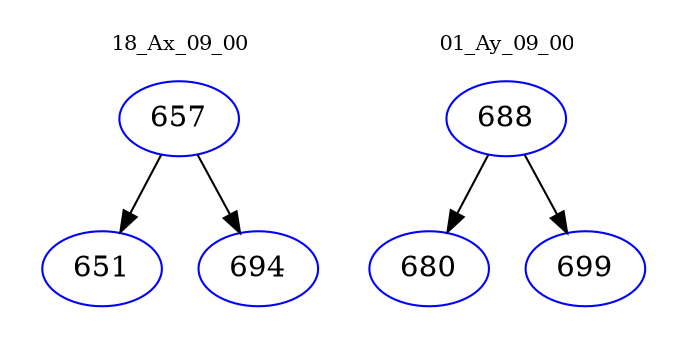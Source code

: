 digraph{
subgraph cluster_0 {
color = white
label = "18_Ax_09_00";
fontsize=10;
T0_657 [label="657", color="blue"]
T0_657 -> T0_651 [color="black"]
T0_651 [label="651", color="blue"]
T0_657 -> T0_694 [color="black"]
T0_694 [label="694", color="blue"]
}
subgraph cluster_1 {
color = white
label = "01_Ay_09_00";
fontsize=10;
T1_688 [label="688", color="blue"]
T1_688 -> T1_680 [color="black"]
T1_680 [label="680", color="blue"]
T1_688 -> T1_699 [color="black"]
T1_699 [label="699", color="blue"]
}
}
